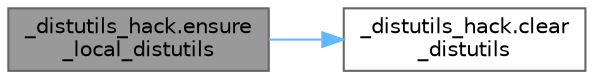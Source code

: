 digraph "_distutils_hack.ensure_local_distutils"
{
 // LATEX_PDF_SIZE
  bgcolor="transparent";
  edge [fontname=Helvetica,fontsize=10,labelfontname=Helvetica,labelfontsize=10];
  node [fontname=Helvetica,fontsize=10,shape=box,height=0.2,width=0.4];
  rankdir="LR";
  Node1 [id="Node000001",label="_distutils_hack.ensure\l_local_distutils",height=0.2,width=0.4,color="gray40", fillcolor="grey60", style="filled", fontcolor="black",tooltip=" "];
  Node1 -> Node2 [id="edge1_Node000001_Node000002",color="steelblue1",style="solid",tooltip=" "];
  Node2 [id="Node000002",label="_distutils_hack.clear\l_distutils",height=0.2,width=0.4,color="grey40", fillcolor="white", style="filled",URL="$namespace__distutils__hack.html#aa87d1c41de168c9789d3367a96159748",tooltip=" "];
}
